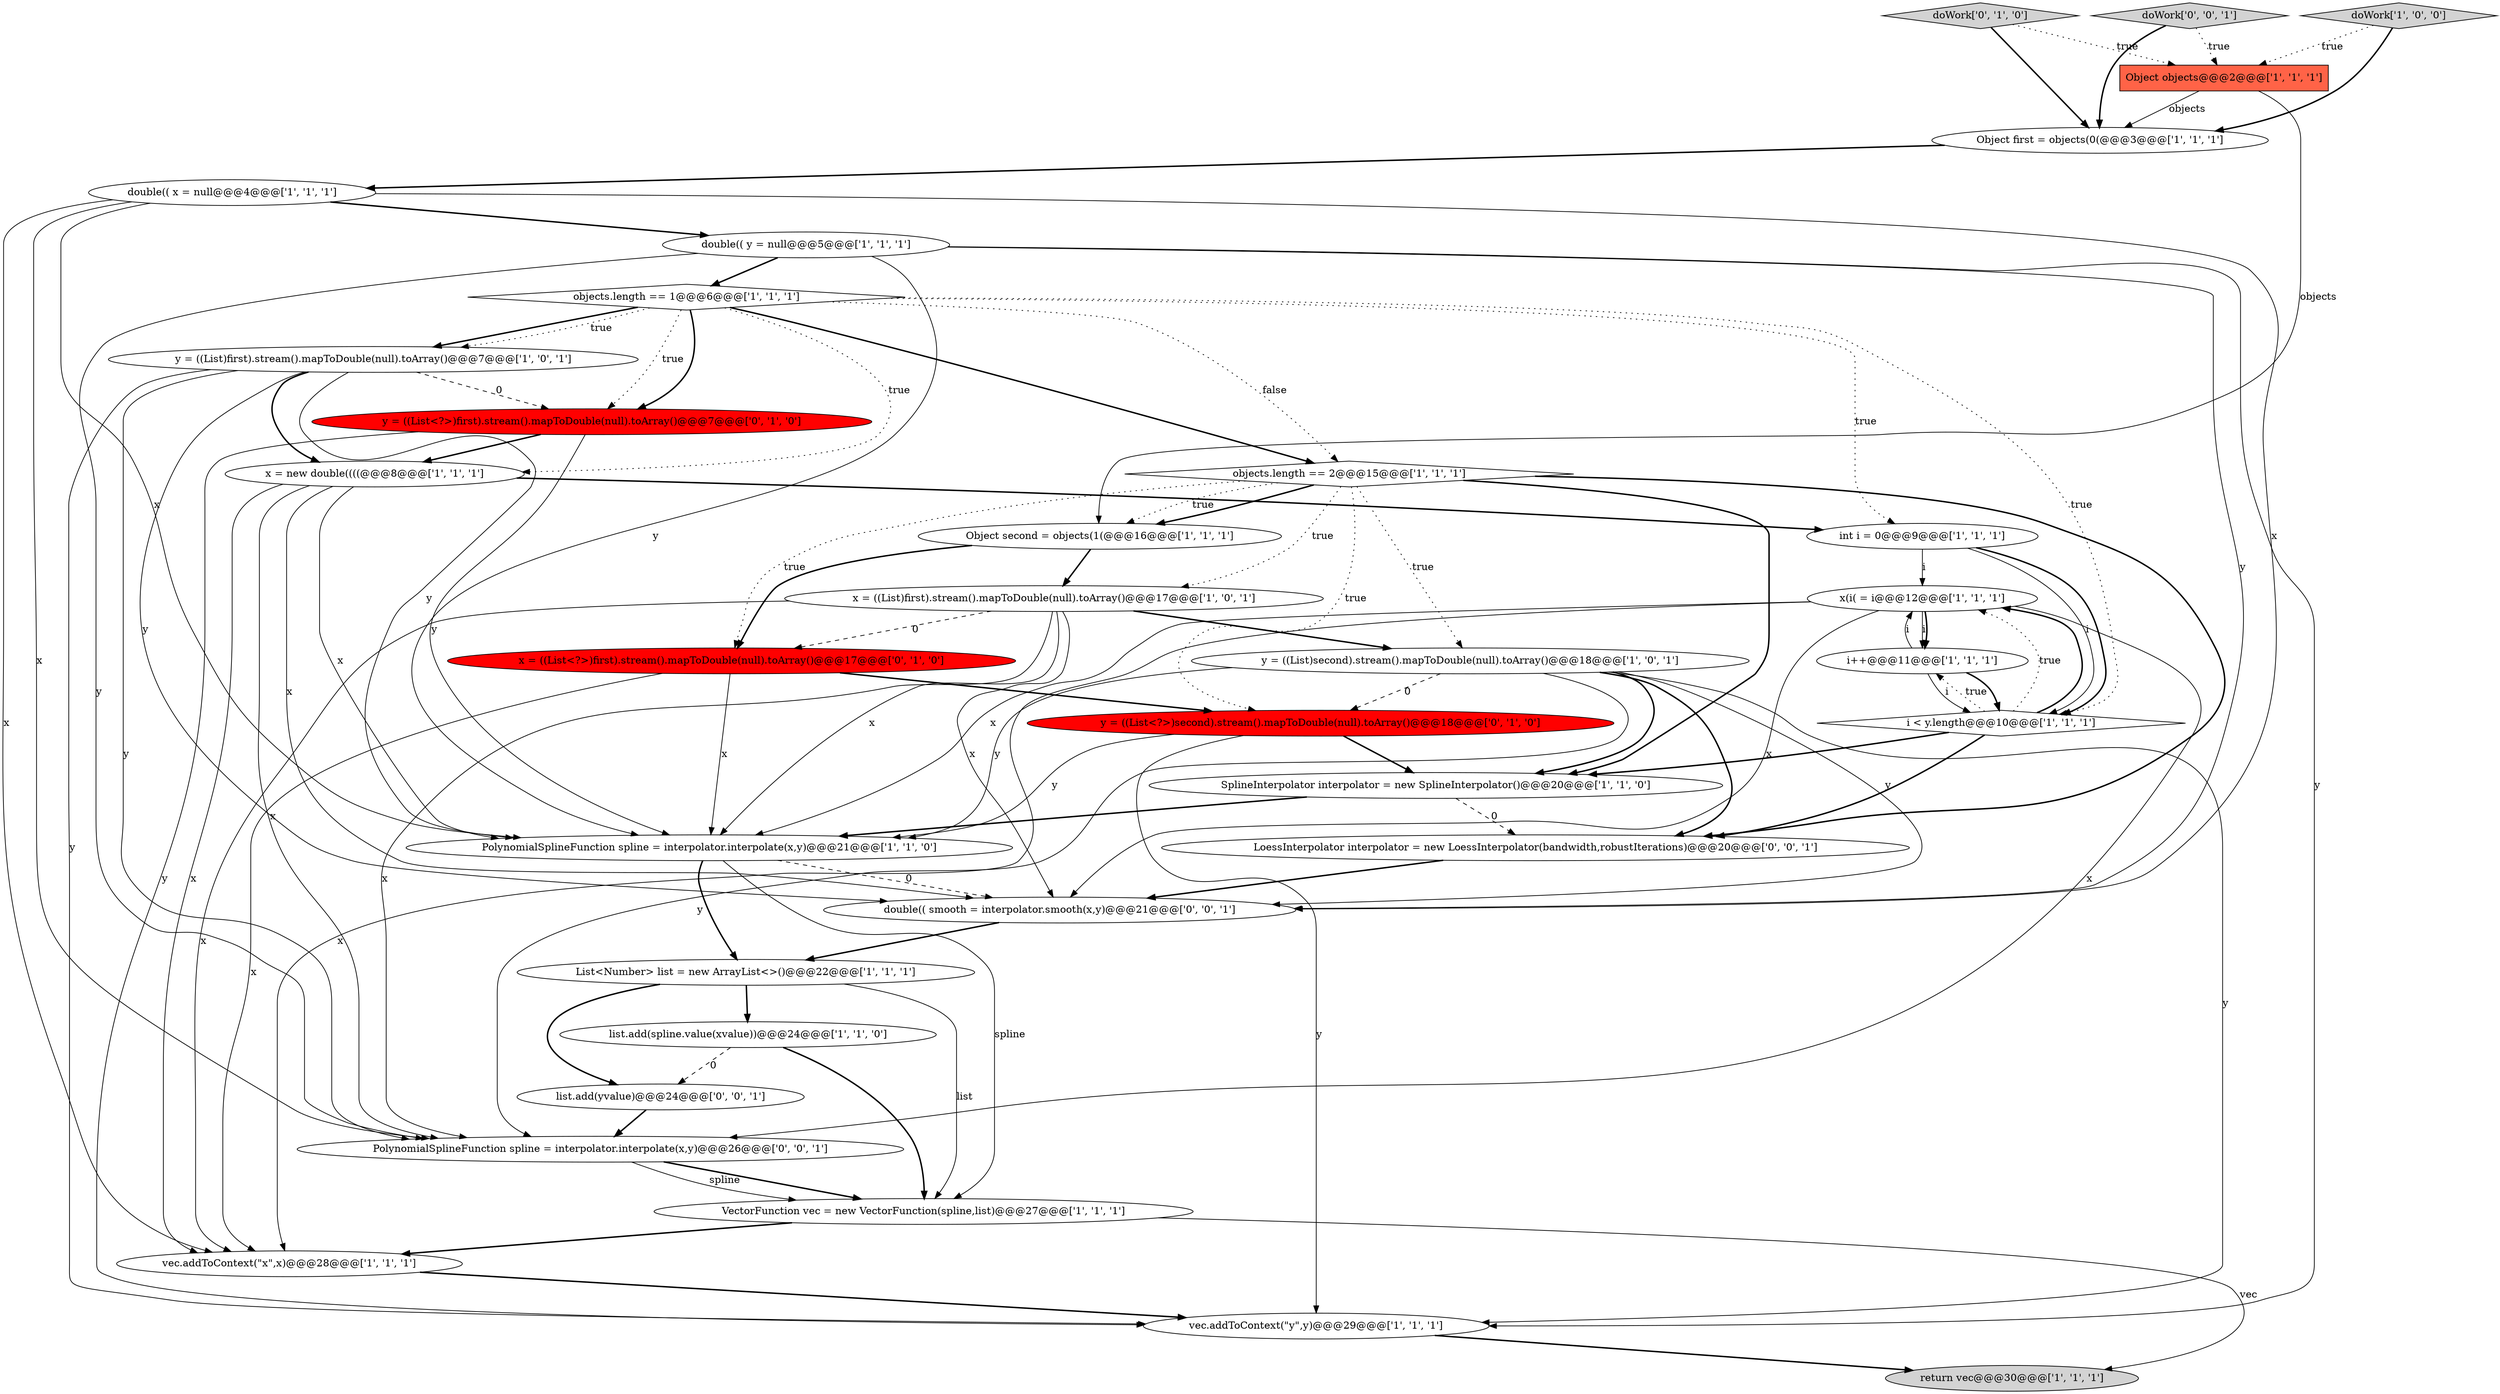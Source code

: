 digraph {
15 [style = filled, label = "VectorFunction vec = new VectorFunction(spline,list)@@@27@@@['1', '1', '1']", fillcolor = white, shape = ellipse image = "AAA0AAABBB1BBB"];
9 [style = filled, label = "List<Number> list = new ArrayList<>()@@@22@@@['1', '1', '1']", fillcolor = white, shape = ellipse image = "AAA0AAABBB1BBB"];
21 [style = filled, label = "double(( y = null@@@5@@@['1', '1', '1']", fillcolor = white, shape = ellipse image = "AAA0AAABBB1BBB"];
22 [style = filled, label = "double(( x = null@@@4@@@['1', '1', '1']", fillcolor = white, shape = ellipse image = "AAA0AAABBB1BBB"];
28 [style = filled, label = "LoessInterpolator interpolator = new LoessInterpolator(bandwidth,robustIterations)@@@20@@@['0', '0', '1']", fillcolor = white, shape = ellipse image = "AAA0AAABBB3BBB"];
24 [style = filled, label = "doWork['0', '1', '0']", fillcolor = lightgray, shape = diamond image = "AAA0AAABBB2BBB"];
1 [style = filled, label = "int i = 0@@@9@@@['1', '1', '1']", fillcolor = white, shape = ellipse image = "AAA0AAABBB1BBB"];
7 [style = filled, label = "list.add(spline.value(xvalue))@@@24@@@['1', '1', '0']", fillcolor = white, shape = ellipse image = "AAA0AAABBB1BBB"];
30 [style = filled, label = "PolynomialSplineFunction spline = interpolator.interpolate(x,y)@@@26@@@['0', '0', '1']", fillcolor = white, shape = ellipse image = "AAA0AAABBB3BBB"];
6 [style = filled, label = "Object objects@@@2@@@['1', '1', '1']", fillcolor = tomato, shape = box image = "AAA0AAABBB1BBB"];
25 [style = filled, label = "y = ((List<?>)first).stream().mapToDouble(null).toArray()@@@7@@@['0', '1', '0']", fillcolor = red, shape = ellipse image = "AAA1AAABBB2BBB"];
4 [style = filled, label = "SplineInterpolator interpolator = new SplineInterpolator()@@@20@@@['1', '1', '0']", fillcolor = white, shape = ellipse image = "AAA0AAABBB1BBB"];
31 [style = filled, label = "list.add(yvalue)@@@24@@@['0', '0', '1']", fillcolor = white, shape = ellipse image = "AAA0AAABBB3BBB"];
10 [style = filled, label = "vec.addToContext(\"y\",y)@@@29@@@['1', '1', '1']", fillcolor = white, shape = ellipse image = "AAA0AAABBB1BBB"];
5 [style = filled, label = "y = ((List)first).stream().mapToDouble(null).toArray()@@@7@@@['1', '0', '1']", fillcolor = white, shape = ellipse image = "AAA0AAABBB1BBB"];
8 [style = filled, label = "doWork['1', '0', '0']", fillcolor = lightgray, shape = diamond image = "AAA0AAABBB1BBB"];
19 [style = filled, label = "objects.length == 2@@@15@@@['1', '1', '1']", fillcolor = white, shape = diamond image = "AAA0AAABBB1BBB"];
14 [style = filled, label = "vec.addToContext(\"x\",x)@@@28@@@['1', '1', '1']", fillcolor = white, shape = ellipse image = "AAA0AAABBB1BBB"];
26 [style = filled, label = "y = ((List<?>)second).stream().mapToDouble(null).toArray()@@@18@@@['0', '1', '0']", fillcolor = red, shape = ellipse image = "AAA1AAABBB2BBB"];
16 [style = filled, label = "x = new double((((@@@8@@@['1', '1', '1']", fillcolor = white, shape = ellipse image = "AAA0AAABBB1BBB"];
3 [style = filled, label = "x = ((List)first).stream().mapToDouble(null).toArray()@@@17@@@['1', '0', '1']", fillcolor = white, shape = ellipse image = "AAA0AAABBB1BBB"];
0 [style = filled, label = "return vec@@@30@@@['1', '1', '1']", fillcolor = lightgray, shape = ellipse image = "AAA0AAABBB1BBB"];
17 [style = filled, label = "x(i( = i@@@12@@@['1', '1', '1']", fillcolor = white, shape = ellipse image = "AAA0AAABBB1BBB"];
27 [style = filled, label = "x = ((List<?>)first).stream().mapToDouble(null).toArray()@@@17@@@['0', '1', '0']", fillcolor = red, shape = ellipse image = "AAA1AAABBB2BBB"];
2 [style = filled, label = "i < y.length@@@10@@@['1', '1', '1']", fillcolor = white, shape = diamond image = "AAA0AAABBB1BBB"];
23 [style = filled, label = "i++@@@11@@@['1', '1', '1']", fillcolor = white, shape = ellipse image = "AAA0AAABBB1BBB"];
29 [style = filled, label = "doWork['0', '0', '1']", fillcolor = lightgray, shape = diamond image = "AAA0AAABBB3BBB"];
11 [style = filled, label = "Object first = objects(0(@@@3@@@['1', '1', '1']", fillcolor = white, shape = ellipse image = "AAA0AAABBB1BBB"];
13 [style = filled, label = "y = ((List)second).stream().mapToDouble(null).toArray()@@@18@@@['1', '0', '1']", fillcolor = white, shape = ellipse image = "AAA0AAABBB1BBB"];
20 [style = filled, label = "PolynomialSplineFunction spline = interpolator.interpolate(x,y)@@@21@@@['1', '1', '0']", fillcolor = white, shape = ellipse image = "AAA0AAABBB1BBB"];
32 [style = filled, label = "double(( smooth = interpolator.smooth(x,y)@@@21@@@['0', '0', '1']", fillcolor = white, shape = ellipse image = "AAA0AAABBB3BBB"];
12 [style = filled, label = "objects.length == 1@@@6@@@['1', '1', '1']", fillcolor = white, shape = diamond image = "AAA0AAABBB1BBB"];
18 [style = filled, label = "Object second = objects(1(@@@16@@@['1', '1', '1']", fillcolor = white, shape = ellipse image = "AAA0AAABBB1BBB"];
24->6 [style = dotted, label="true"];
18->3 [style = bold, label=""];
12->5 [style = bold, label=""];
20->9 [style = bold, label=""];
16->32 [style = solid, label="x"];
23->17 [style = solid, label="i"];
9->15 [style = solid, label="list"];
2->23 [style = dotted, label="true"];
5->25 [style = dashed, label="0"];
9->7 [style = bold, label=""];
6->11 [style = solid, label="objects"];
5->20 [style = solid, label="y"];
17->30 [style = solid, label="x"];
16->14 [style = solid, label="x"];
25->20 [style = solid, label="y"];
24->11 [style = bold, label=""];
17->20 [style = solid, label="x"];
1->2 [style = solid, label="i"];
31->30 [style = bold, label=""];
22->30 [style = solid, label="x"];
20->32 [style = dashed, label="0"];
19->28 [style = bold, label=""];
3->14 [style = solid, label="x"];
8->11 [style = bold, label=""];
2->28 [style = bold, label=""];
15->0 [style = solid, label="vec"];
19->18 [style = bold, label=""];
21->10 [style = solid, label="y"];
5->10 [style = solid, label="y"];
27->20 [style = solid, label="x"];
23->2 [style = solid, label="i"];
12->2 [style = dotted, label="true"];
14->10 [style = bold, label=""];
19->27 [style = dotted, label="true"];
3->30 [style = solid, label="x"];
2->4 [style = bold, label=""];
26->4 [style = bold, label=""];
13->26 [style = dashed, label="0"];
22->32 [style = solid, label="x"];
6->18 [style = solid, label="objects"];
19->3 [style = dotted, label="true"];
10->0 [style = bold, label=""];
13->30 [style = solid, label="y"];
12->25 [style = dotted, label="true"];
29->11 [style = bold, label=""];
30->15 [style = bold, label=""];
19->26 [style = dotted, label="true"];
27->26 [style = bold, label=""];
27->14 [style = solid, label="x"];
2->17 [style = bold, label=""];
1->17 [style = solid, label="i"];
29->6 [style = dotted, label="true"];
7->31 [style = dashed, label="0"];
15->14 [style = bold, label=""];
17->23 [style = solid, label="i"];
9->31 [style = bold, label=""];
3->27 [style = dashed, label="0"];
19->18 [style = dotted, label="true"];
25->10 [style = solid, label="y"];
16->30 [style = solid, label="x"];
25->16 [style = bold, label=""];
26->20 [style = solid, label="y"];
17->23 [style = bold, label=""];
4->28 [style = dashed, label="0"];
28->32 [style = bold, label=""];
21->12 [style = bold, label=""];
22->20 [style = solid, label="x"];
5->16 [style = bold, label=""];
32->9 [style = bold, label=""];
30->15 [style = solid, label="spline"];
8->6 [style = dotted, label="true"];
16->1 [style = bold, label=""];
4->20 [style = bold, label=""];
11->22 [style = bold, label=""];
7->15 [style = bold, label=""];
16->20 [style = solid, label="x"];
1->2 [style = bold, label=""];
21->20 [style = solid, label="y"];
23->2 [style = bold, label=""];
26->10 [style = solid, label="y"];
13->10 [style = solid, label="y"];
21->32 [style = solid, label="y"];
12->19 [style = dotted, label="false"];
21->30 [style = solid, label="y"];
17->14 [style = solid, label="x"];
2->17 [style = dotted, label="true"];
3->20 [style = solid, label="x"];
22->21 [style = bold, label=""];
12->1 [style = dotted, label="true"];
20->15 [style = solid, label="spline"];
19->13 [style = dotted, label="true"];
17->32 [style = solid, label="x"];
5->32 [style = solid, label="y"];
22->14 [style = solid, label="x"];
5->30 [style = solid, label="y"];
12->16 [style = dotted, label="true"];
18->27 [style = bold, label=""];
12->5 [style = dotted, label="true"];
12->25 [style = bold, label=""];
3->13 [style = bold, label=""];
13->20 [style = solid, label="y"];
19->4 [style = bold, label=""];
12->19 [style = bold, label=""];
3->32 [style = solid, label="x"];
13->28 [style = bold, label=""];
13->32 [style = solid, label="y"];
13->4 [style = bold, label=""];
}
